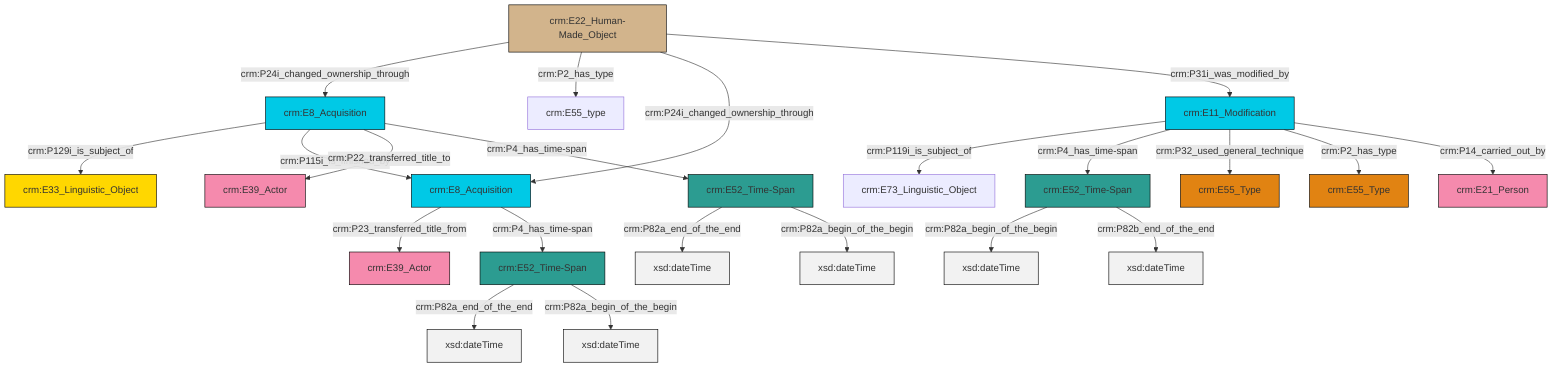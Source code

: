 graph TD
classDef Literal fill:#f2f2f2,stroke:#000000;
classDef CRM_Entity fill:#FFFFFF,stroke:#000000;
classDef Temporal_Entity fill:#00C9E6, stroke:#000000;
classDef Type fill:#E18312, stroke:#000000;
classDef Time-Span fill:#2C9C91, stroke:#000000;
classDef Appellation fill:#FFEB7F, stroke:#000000;
classDef Place fill:#008836, stroke:#000000;
classDef Persistent_Item fill:#B266B2, stroke:#000000;
classDef Conceptual_Object fill:#FFD700, stroke:#000000;
classDef Physical_Thing fill:#D2B48C, stroke:#000000;
classDef Actor fill:#f58aad, stroke:#000000;
classDef PC_Classes fill:#4ce600, stroke:#000000;
classDef Multi fill:#cccccc,stroke:#000000;

0["crm:E11_Modification"]:::Temporal_Entity -->|crm:P119i_is_subject_of| 1["crm:E73_Linguistic_Object"]:::Default
15["crm:E8_Acquisition"]:::Temporal_Entity -->|crm:P129i_is_subject_of| 16["crm:E33_Linguistic_Object"]:::Conceptual_Object
17["crm:E22_Human-Made_Object"]:::Physical_Thing -->|crm:P24i_changed_ownership_through| 15["crm:E8_Acquisition"]:::Temporal_Entity
0["crm:E11_Modification"]:::Temporal_Entity -->|crm:P4_has_time-span| 19["crm:E52_Time-Span"]:::Time-Span
19["crm:E52_Time-Span"]:::Time-Span -->|crm:P82a_begin_of_the_begin| 20[xsd:dateTime]:::Literal
17["crm:E22_Human-Made_Object"]:::Physical_Thing -->|crm:P2_has_type| 21["crm:E55_type"]:::Default
0["crm:E11_Modification"]:::Temporal_Entity -->|crm:P32_used_general_technique| 4["crm:E55_Type"]:::Type
19["crm:E52_Time-Span"]:::Time-Span -->|crm:P82b_end_of_the_end| 23[xsd:dateTime]:::Literal
0["crm:E11_Modification"]:::Temporal_Entity -->|crm:P2_has_type| 25["crm:E55_Type"]:::Type
27["crm:E52_Time-Span"]:::Time-Span -->|crm:P82a_end_of_the_end| 28[xsd:dateTime]:::Literal
17["crm:E22_Human-Made_Object"]:::Physical_Thing -->|crm:P24i_changed_ownership_through| 11["crm:E8_Acquisition"]:::Temporal_Entity
11["crm:E8_Acquisition"]:::Temporal_Entity -->|crm:P23_transferred_title_from| 6["crm:E39_Actor"]:::Actor
13["crm:E52_Time-Span"]:::Time-Span -->|crm:P82a_end_of_the_end| 30[xsd:dateTime]:::Literal
15["crm:E8_Acquisition"]:::Temporal_Entity -->|crm:P115i_is_finished_by| 11["crm:E8_Acquisition"]:::Temporal_Entity
27["crm:E52_Time-Span"]:::Time-Span -->|crm:P82a_begin_of_the_begin| 31[xsd:dateTime]:::Literal
0["crm:E11_Modification"]:::Temporal_Entity -->|crm:P14_carried_out_by| 2["crm:E21_Person"]:::Actor
17["crm:E22_Human-Made_Object"]:::Physical_Thing -->|crm:P31i_was_modified_by| 0["crm:E11_Modification"]:::Temporal_Entity
15["crm:E8_Acquisition"]:::Temporal_Entity -->|crm:P22_transferred_title_to| 8["crm:E39_Actor"]:::Actor
15["crm:E8_Acquisition"]:::Temporal_Entity -->|crm:P4_has_time-span| 13["crm:E52_Time-Span"]:::Time-Span
11["crm:E8_Acquisition"]:::Temporal_Entity -->|crm:P4_has_time-span| 27["crm:E52_Time-Span"]:::Time-Span
13["crm:E52_Time-Span"]:::Time-Span -->|crm:P82a_begin_of_the_begin| 34[xsd:dateTime]:::Literal